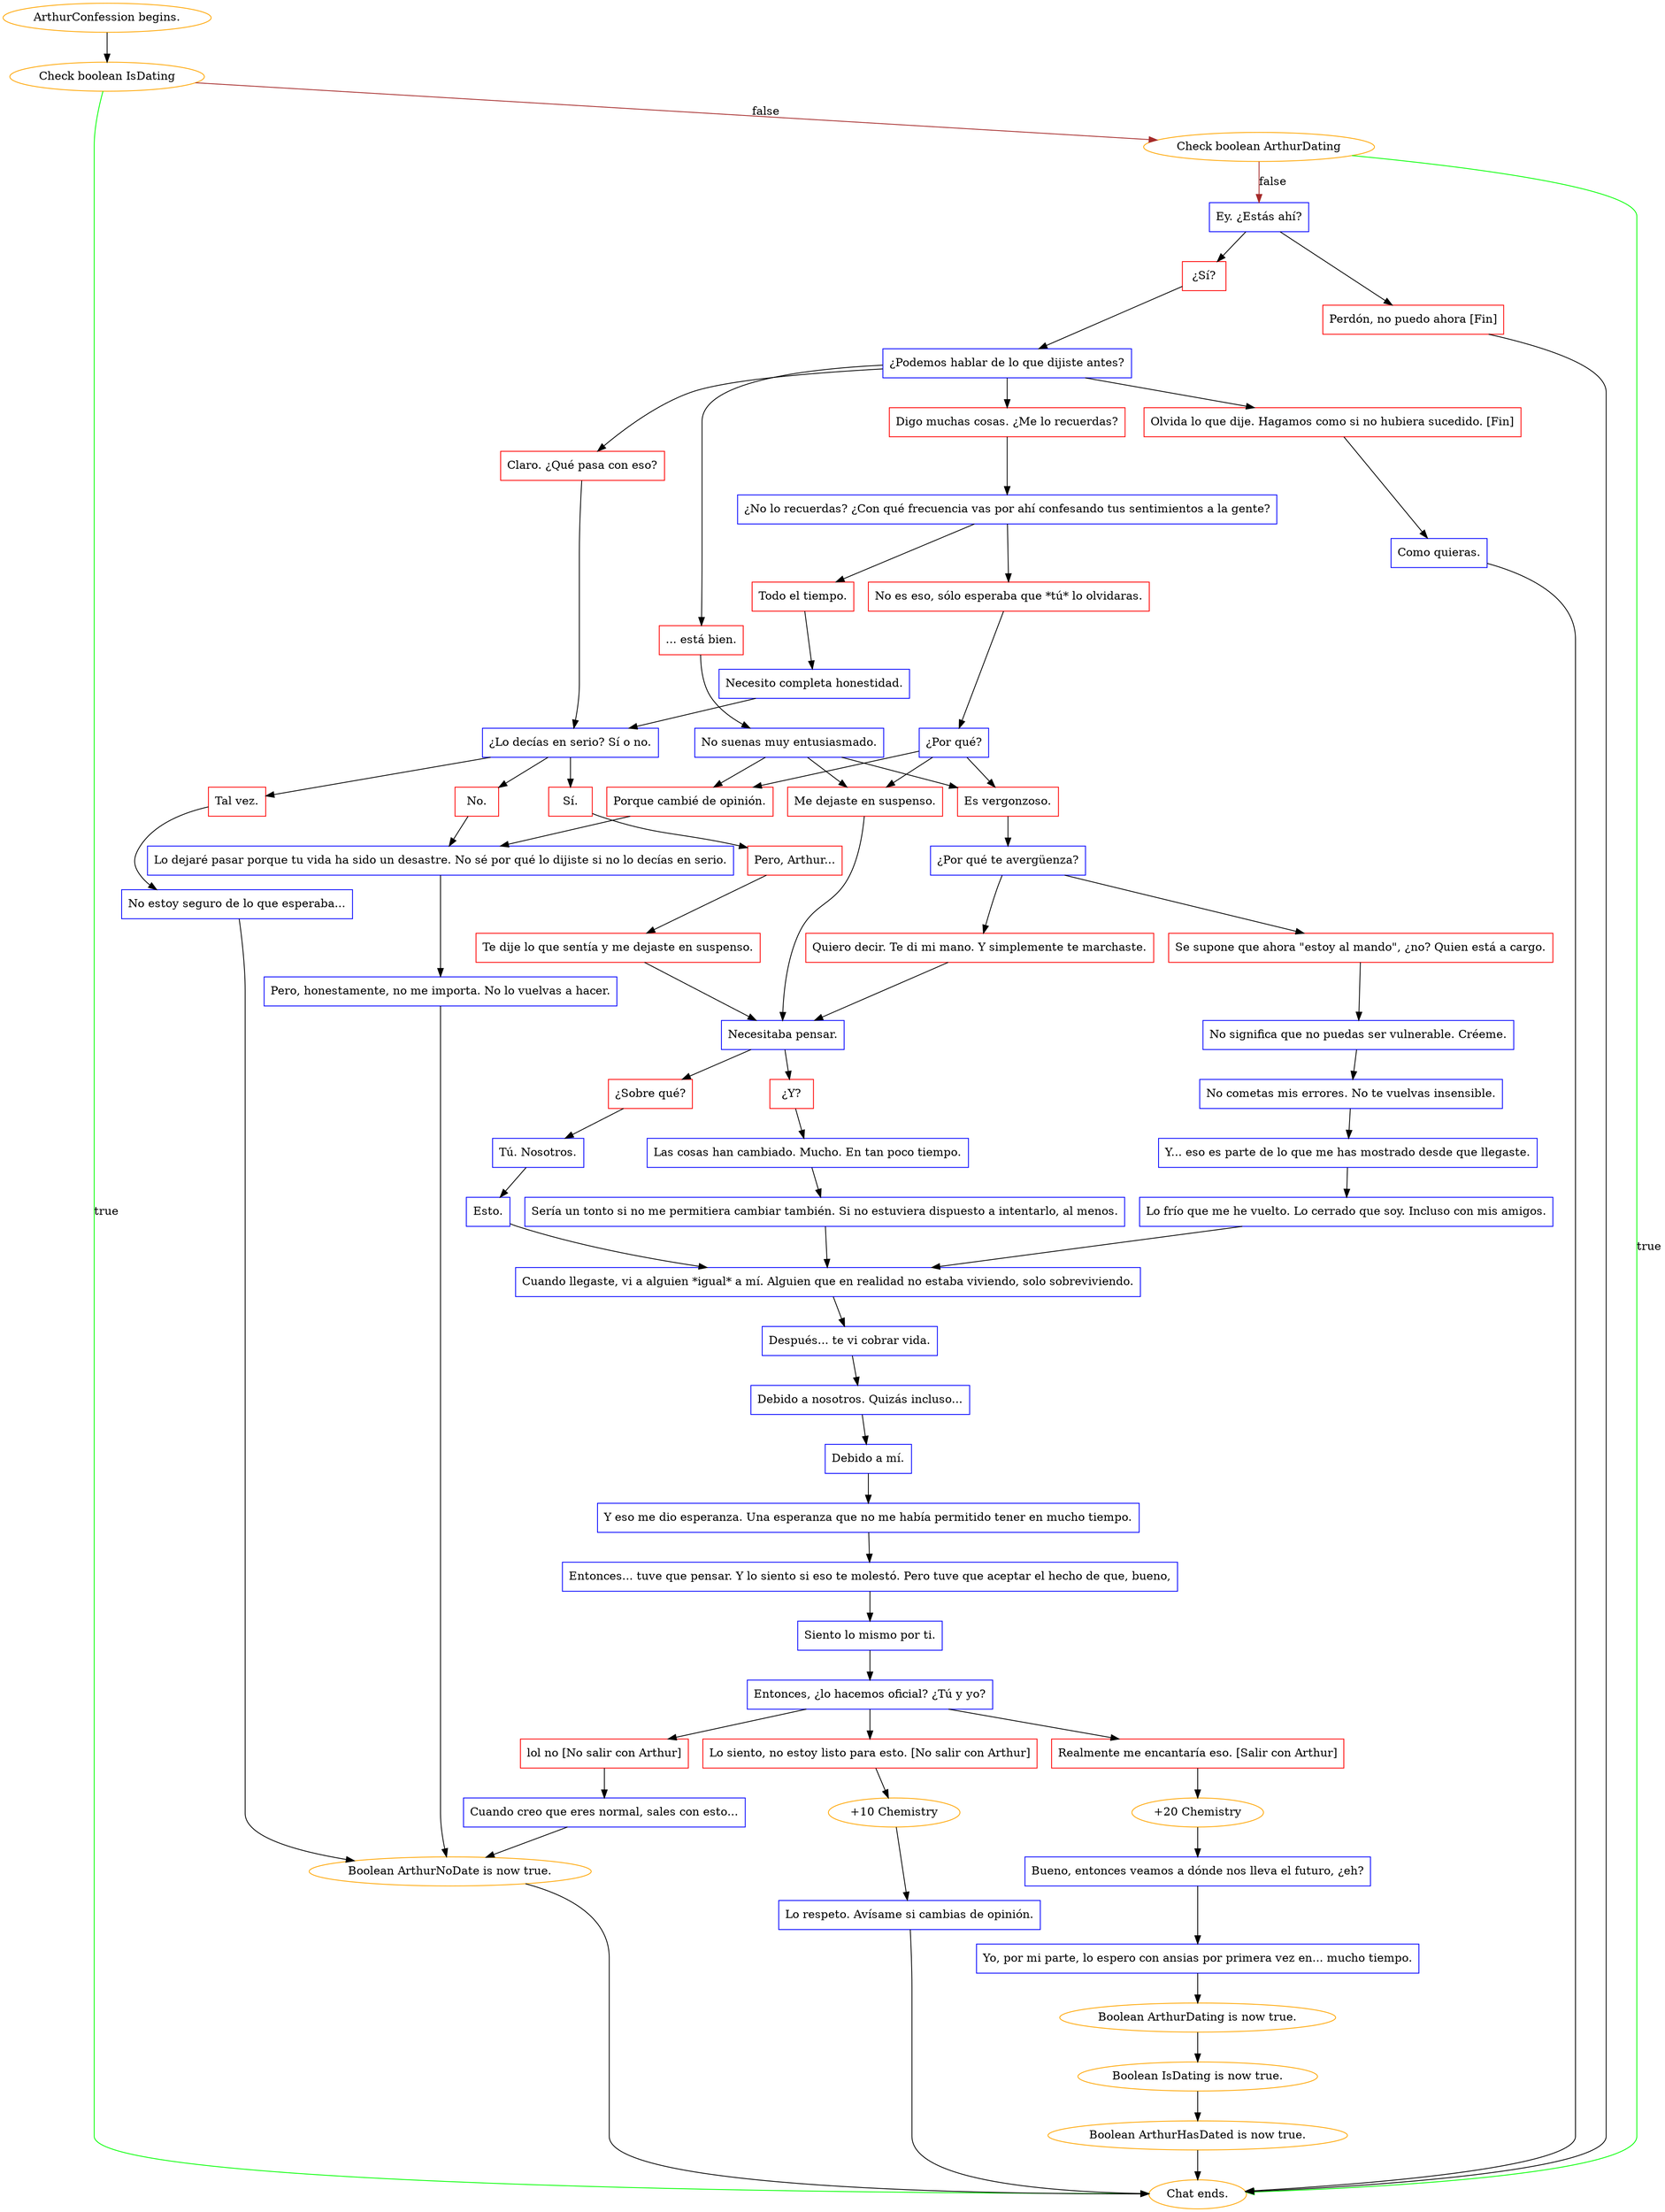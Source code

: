 digraph {
	"ArthurConfession begins." [color=orange];
		"ArthurConfession begins." -> j3952146541;
	j3952146541 [label="Check boolean IsDating",color=orange];
		j3952146541 -> "Chat ends." [label=true,color=green];
		j3952146541 -> j1773280389 [label=false,color=brown];
	"Chat ends." [color=orange];
	j1773280389 [label="Check boolean ArthurDating",color=orange];
		j1773280389 -> "Chat ends." [label=true,color=green];
		j1773280389 -> j3776623812 [label=false,color=brown];
	j3776623812 [label="Ey. ¿Estás ahí?",shape=box,color=blue];
		j3776623812 -> j3839845234;
		j3776623812 -> j2084071607;
	j3839845234 [label="¿Sí?",shape=box,color=red];
		j3839845234 -> j4104643381;
	j2084071607 [label="Perdón, no puedo ahora [Fin]",shape=box,color=red];
		j2084071607 -> "Chat ends.";
	j4104643381 [label="¿Podemos hablar de lo que dijiste antes?",shape=box,color=blue];
		j4104643381 -> j1134935093;
		j4104643381 -> j2336683279;
		j4104643381 -> j2926863020;
		j4104643381 -> j3755918655;
	j1134935093 [label="... está bien.",shape=box,color=red];
		j1134935093 -> j4166096883;
	j2336683279 [label="Digo muchas cosas. ¿Me lo recuerdas?",shape=box,color=red];
		j2336683279 -> j2683876436;
	j2926863020 [label="Claro. ¿Qué pasa con eso?",shape=box,color=red];
		j2926863020 -> j1608123663;
	j3755918655 [label="Olvida lo que dije. Hagamos como si no hubiera sucedido. [Fin]",shape=box,color=red];
		j3755918655 -> j2204079508;
	j4166096883 [label="No suenas muy entusiasmado.",shape=box,color=blue];
		j4166096883 -> j3008511135;
		j4166096883 -> j341473366;
		j4166096883 -> j2098544058;
	j2683876436 [label="¿No lo recuerdas? ¿Con qué frecuencia vas por ahí confesando tus sentimientos a la gente?",shape=box,color=blue];
		j2683876436 -> j2781605859;
		j2683876436 -> j3021513900;
	j1608123663 [label="¿Lo decías en serio? Sí o no.",shape=box,color=blue];
		j1608123663 -> j155078334;
		j1608123663 -> j3958503402;
		j1608123663 -> j53006854;
	j2204079508 [label="Como quieras.",shape=box,color=blue];
		j2204079508 -> "Chat ends.";
	j3008511135 [label="Porque cambié de opinión.",shape=box,color=red];
		j3008511135 -> j1816042914;
	j341473366 [label="Me dejaste en suspenso.",shape=box,color=red];
		j341473366 -> j346009738;
	j2098544058 [label="Es vergonzoso.",shape=box,color=red];
		j2098544058 -> j806803202;
	j2781605859 [label="No es eso, sólo esperaba que *tú* lo olvidaras.",shape=box,color=red];
		j2781605859 -> j3025082809;
	j3021513900 [label="Todo el tiempo.",shape=box,color=red];
		j3021513900 -> j2226430765;
	j155078334 [label="Sí.",shape=box,color=red];
		j155078334 -> j3448585686;
	j3958503402 [label="No.",shape=box,color=red];
		j3958503402 -> j1816042914;
	j53006854 [label="Tal vez.",shape=box,color=red];
		j53006854 -> j380899942;
	j1816042914 [label="Lo dejaré pasar porque tu vida ha sido un desastre. No sé por qué lo dijiste si no lo decías en serio.",shape=box,color=blue];
		j1816042914 -> j359154435;
	j346009738 [label="Necesitaba pensar.",shape=box,color=blue];
		j346009738 -> j1963556847;
		j346009738 -> j2912593205;
	j806803202 [label="¿Por qué te avergüenza?",shape=box,color=blue];
		j806803202 -> j3002981021;
		j806803202 -> j4067546177;
	j3025082809 [label="¿Por qué?",shape=box,color=blue];
		j3025082809 -> j3008511135;
		j3025082809 -> j341473366;
		j3025082809 -> j2098544058;
	j2226430765 [label="Necesito completa honestidad.",shape=box,color=blue];
		j2226430765 -> j1608123663;
	j3448585686 [label="Pero, Arthur...",shape=box,color=red];
		j3448585686 -> j3830269940;
	j380899942 [label="No estoy seguro de lo que esperaba...",shape=box,color=blue];
		j380899942 -> j2533691464;
	j359154435 [label="Pero, honestamente, no me importa. No lo vuelvas a hacer.",shape=box,color=blue];
		j359154435 -> j2533691464;
	j1963556847 [label="¿Sobre qué?",shape=box,color=red];
		j1963556847 -> j2151881748;
	j2912593205 [label="¿Y?",shape=box,color=red];
		j2912593205 -> j240027981;
	j3002981021 [label="Se supone que ahora \"estoy al mando\", ¿no? Quien está a cargo.",shape=box,color=red];
		j3002981021 -> j3019234103;
	j4067546177 [label="Quiero decir. Te di mi mano. Y simplemente te marchaste.",shape=box,color=red];
		j4067546177 -> j346009738;
	j3830269940 [label="Te dije lo que sentía y me dejaste en suspenso.",shape=box,color=red];
		j3830269940 -> j346009738;
	j2533691464 [label="Boolean ArthurNoDate is now true.",color=orange];
		j2533691464 -> "Chat ends.";
	j2151881748 [label="Tú. Nosotros.",shape=box,color=blue];
		j2151881748 -> j622992903;
	j240027981 [label="Las cosas han cambiado. Mucho. En tan poco tiempo.",shape=box,color=blue];
		j240027981 -> j2460053154;
	j3019234103 [label="No significa que no puedas ser vulnerable. Créeme.",shape=box,color=blue];
		j3019234103 -> j2572082460;
	j622992903 [label="Esto.",shape=box,color=blue];
		j622992903 -> j208418532;
	j2460053154 [label="Sería un tonto si no me permitiera cambiar también. Si no estuviera dispuesto a intentarlo, al menos.",shape=box,color=blue];
		j2460053154 -> j208418532;
	j2572082460 [label="No cometas mis errores. No te vuelvas insensible.",shape=box,color=blue];
		j2572082460 -> j3962461340;
	j208418532 [label="Cuando llegaste, vi a alguien *igual* a mí. Alguien que en realidad no estaba viviendo, solo sobreviviendo.",shape=box,color=blue];
		j208418532 -> j3433257048;
	j3962461340 [label="Y... eso es parte de lo que me has mostrado desde que llegaste.",shape=box,color=blue];
		j3962461340 -> j931365458;
	j3433257048 [label="Después... te vi cobrar vida.",shape=box,color=blue];
		j3433257048 -> j348623665;
	j931365458 [label="Lo frío que me he vuelto. Lo cerrado que soy. Incluso con mis amigos.",shape=box,color=blue];
		j931365458 -> j208418532;
	j348623665 [label="Debido a nosotros. Quizás incluso...",shape=box,color=blue];
		j348623665 -> j4037810562;
	j4037810562 [label="Debido a mí.",shape=box,color=blue];
		j4037810562 -> j951579502;
	j951579502 [label="Y eso me dio esperanza. Una esperanza que no me había permitido tener en mucho tiempo.",shape=box,color=blue];
		j951579502 -> j2910183529;
	j2910183529 [label="Entonces... tuve que pensar. Y lo siento si eso te molestó. Pero tuve que aceptar el hecho de que, bueno,",shape=box,color=blue];
		j2910183529 -> j523666765;
	j523666765 [label="Siento lo mismo por ti.",shape=box,color=blue];
		j523666765 -> j1647033566;
	j1647033566 [label="Entonces, ¿lo hacemos oficial? ¿Tú y yo?",shape=box,color=blue];
		j1647033566 -> j225255274;
		j1647033566 -> j1511729198;
		j1647033566 -> j3914715037;
	j225255274 [label="Realmente me encantaría eso. [Salir con Arthur]",shape=box,color=red];
		j225255274 -> j2724990400;
	j1511729198 [label="Lo siento, no estoy listo para esto. [No salir con Arthur]",shape=box,color=red];
		j1511729198 -> j1957313330;
	j3914715037 [label="lol no [No salir con Arthur]",shape=box,color=red];
		j3914715037 -> j2624850716;
	j2724990400 [label="+20 Chemistry",color=orange];
		j2724990400 -> j2711438487;
	j1957313330 [label="+10 Chemistry",color=orange];
		j1957313330 -> j3831695197;
	j2624850716 [label="Cuando creo que eres normal, sales con esto...",shape=box,color=blue];
		j2624850716 -> j2533691464;
	j2711438487 [label="Bueno, entonces veamos a dónde nos lleva el futuro, ¿eh?",shape=box,color=blue];
		j2711438487 -> j513113913;
	j3831695197 [label="Lo respeto. Avísame si cambias de opinión.",shape=box,color=blue];
		j3831695197 -> "Chat ends.";
	j513113913 [label="Yo, por mi parte, lo espero con ansias por primera vez en... mucho tiempo.",shape=box,color=blue];
		j513113913 -> j3371696257;
	j3371696257 [label="Boolean ArthurDating is now true.",color=orange];
		j3371696257 -> j3139269659;
	j3139269659 [label="Boolean IsDating is now true.",color=orange];
		j3139269659 -> j3103123730;
	j3103123730 [label="Boolean ArthurHasDated is now true.",color=orange];
		j3103123730 -> "Chat ends.";
}
